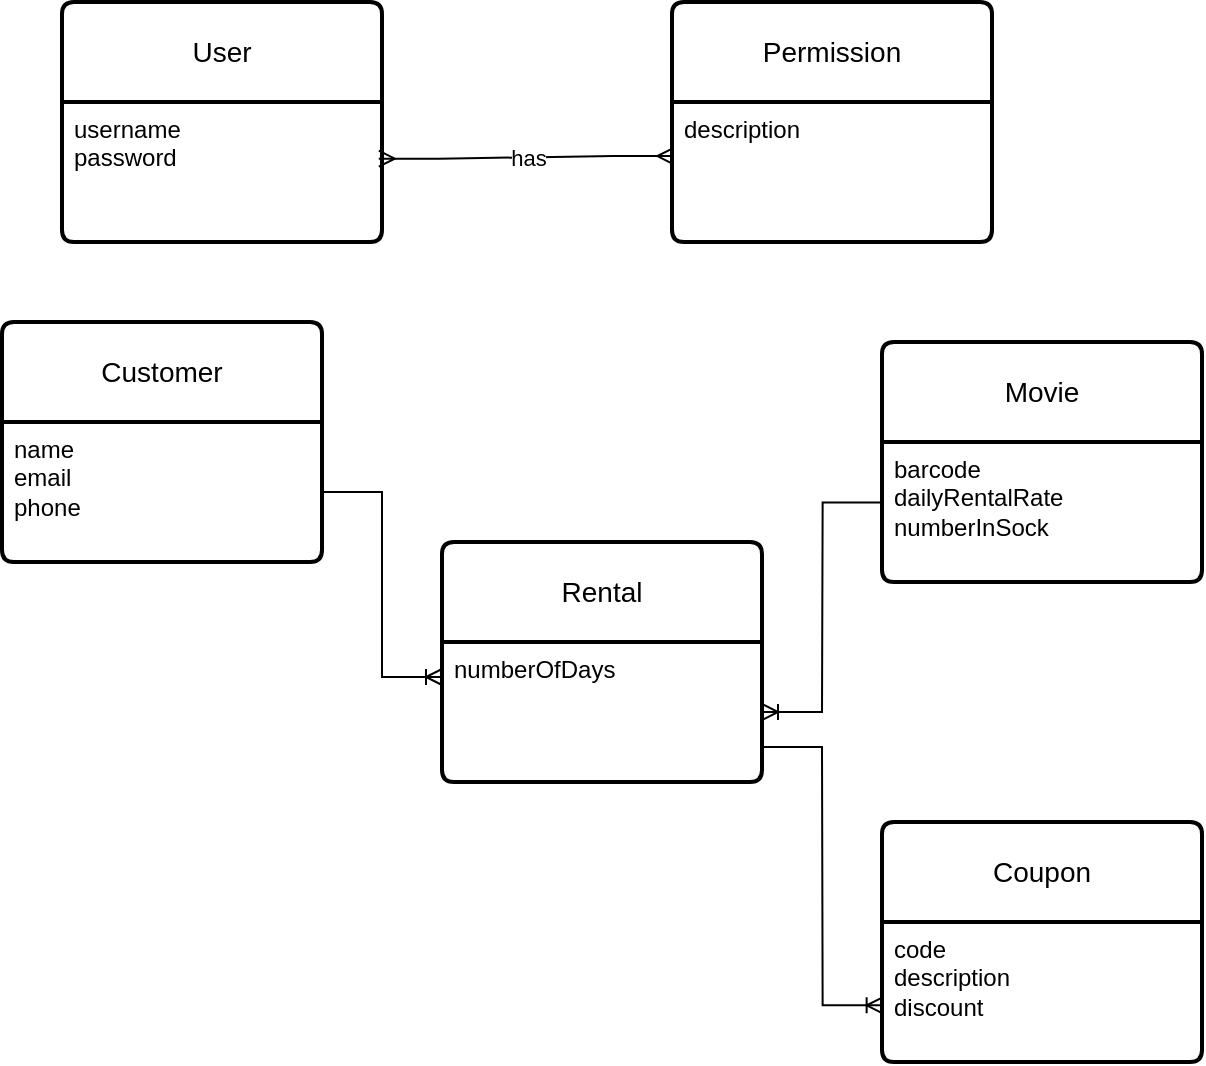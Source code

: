 <mxfile version="24.2.2" type="github">
  <diagram name="Page-1" id="BsvDg4CXBgm8M_UVg2Io">
    <mxGraphModel dx="875" dy="458" grid="1" gridSize="10" guides="1" tooltips="1" connect="1" arrows="1" fold="1" page="1" pageScale="1" pageWidth="850" pageHeight="1100" math="0" shadow="0">
      <root>
        <mxCell id="0" />
        <mxCell id="1" parent="0" />
        <mxCell id="qS8yq6RjLYbwODFNdkms-1" value="User" style="swimlane;childLayout=stackLayout;horizontal=1;startSize=50;horizontalStack=0;rounded=1;fontSize=14;fontStyle=0;strokeWidth=2;resizeParent=0;resizeLast=1;shadow=0;dashed=0;align=center;arcSize=4;whiteSpace=wrap;html=1;" vertex="1" parent="1">
          <mxGeometry x="120" y="340" width="160" height="120" as="geometry" />
        </mxCell>
        <mxCell id="qS8yq6RjLYbwODFNdkms-2" value="username&lt;div&gt;password&lt;/div&gt;" style="align=left;strokeColor=none;fillColor=none;spacingLeft=4;fontSize=12;verticalAlign=top;resizable=0;rotatable=0;part=1;html=1;" vertex="1" parent="qS8yq6RjLYbwODFNdkms-1">
          <mxGeometry y="50" width="160" height="70" as="geometry" />
        </mxCell>
        <mxCell id="qS8yq6RjLYbwODFNdkms-3" value="Permission" style="swimlane;childLayout=stackLayout;horizontal=1;startSize=50;horizontalStack=0;rounded=1;fontSize=14;fontStyle=0;strokeWidth=2;resizeParent=0;resizeLast=1;shadow=0;dashed=0;align=center;arcSize=4;whiteSpace=wrap;html=1;" vertex="1" parent="1">
          <mxGeometry x="425" y="340" width="160" height="120" as="geometry" />
        </mxCell>
        <mxCell id="qS8yq6RjLYbwODFNdkms-4" value="description" style="align=left;strokeColor=none;fillColor=none;spacingLeft=4;fontSize=12;verticalAlign=top;resizable=0;rotatable=0;part=1;html=1;" vertex="1" parent="qS8yq6RjLYbwODFNdkms-3">
          <mxGeometry y="50" width="160" height="70" as="geometry" />
        </mxCell>
        <mxCell id="qS8yq6RjLYbwODFNdkms-8" value="" style="edgeStyle=entityRelationEdgeStyle;fontSize=12;html=1;endArrow=ERmany;startArrow=ERmany;rounded=0;exitX=0.99;exitY=0.405;exitDx=0;exitDy=0;exitPerimeter=0;entryX=0.004;entryY=0.386;entryDx=0;entryDy=0;entryPerimeter=0;" edge="1" parent="1" source="qS8yq6RjLYbwODFNdkms-2" target="qS8yq6RjLYbwODFNdkms-4">
          <mxGeometry width="100" height="100" relative="1" as="geometry">
            <mxPoint x="290" y="410" as="sourcePoint" />
            <mxPoint x="410" y="480" as="targetPoint" />
          </mxGeometry>
        </mxCell>
        <mxCell id="qS8yq6RjLYbwODFNdkms-24" value="has" style="edgeLabel;html=1;align=center;verticalAlign=middle;resizable=0;points=[];" vertex="1" connectable="0" parent="qS8yq6RjLYbwODFNdkms-8">
          <mxGeometry x="0.007" relative="1" as="geometry">
            <mxPoint as="offset" />
          </mxGeometry>
        </mxCell>
        <mxCell id="qS8yq6RjLYbwODFNdkms-9" value="Customer" style="swimlane;childLayout=stackLayout;horizontal=1;startSize=50;horizontalStack=0;rounded=1;fontSize=14;fontStyle=0;strokeWidth=2;resizeParent=0;resizeLast=1;shadow=0;dashed=0;align=center;arcSize=4;whiteSpace=wrap;html=1;" vertex="1" parent="1">
          <mxGeometry x="90" y="500" width="160" height="120" as="geometry" />
        </mxCell>
        <mxCell id="qS8yq6RjLYbwODFNdkms-10" value="name&lt;div&gt;email&lt;/div&gt;&lt;div&gt;phone&lt;/div&gt;" style="align=left;strokeColor=none;fillColor=none;spacingLeft=4;fontSize=12;verticalAlign=top;resizable=0;rotatable=0;part=1;html=1;" vertex="1" parent="qS8yq6RjLYbwODFNdkms-9">
          <mxGeometry y="50" width="160" height="70" as="geometry" />
        </mxCell>
        <mxCell id="qS8yq6RjLYbwODFNdkms-11" value="Movie" style="swimlane;childLayout=stackLayout;horizontal=1;startSize=50;horizontalStack=0;rounded=1;fontSize=14;fontStyle=0;strokeWidth=2;resizeParent=0;resizeLast=1;shadow=0;dashed=0;align=center;arcSize=4;whiteSpace=wrap;html=1;" vertex="1" parent="1">
          <mxGeometry x="530" y="510" width="160" height="120" as="geometry" />
        </mxCell>
        <mxCell id="qS8yq6RjLYbwODFNdkms-12" value="barcode&lt;div&gt;dailyRentalRate&lt;/div&gt;&lt;div&gt;numberInSock&lt;/div&gt;" style="align=left;strokeColor=none;fillColor=none;spacingLeft=4;fontSize=12;verticalAlign=top;resizable=0;rotatable=0;part=1;html=1;" vertex="1" parent="qS8yq6RjLYbwODFNdkms-11">
          <mxGeometry y="50" width="160" height="70" as="geometry" />
        </mxCell>
        <mxCell id="qS8yq6RjLYbwODFNdkms-17" value="Rental" style="swimlane;childLayout=stackLayout;horizontal=1;startSize=50;horizontalStack=0;rounded=1;fontSize=14;fontStyle=0;strokeWidth=2;resizeParent=0;resizeLast=1;shadow=0;dashed=0;align=center;arcSize=4;whiteSpace=wrap;html=1;" vertex="1" parent="1">
          <mxGeometry x="310" y="610" width="160" height="120" as="geometry" />
        </mxCell>
        <mxCell id="qS8yq6RjLYbwODFNdkms-18" value="numberOfDays" style="align=left;strokeColor=none;fillColor=none;spacingLeft=4;fontSize=12;verticalAlign=top;resizable=0;rotatable=0;part=1;html=1;" vertex="1" parent="qS8yq6RjLYbwODFNdkms-17">
          <mxGeometry y="50" width="160" height="70" as="geometry" />
        </mxCell>
        <mxCell id="qS8yq6RjLYbwODFNdkms-19" value="Coupon" style="swimlane;childLayout=stackLayout;horizontal=1;startSize=50;horizontalStack=0;rounded=1;fontSize=14;fontStyle=0;strokeWidth=2;resizeParent=0;resizeLast=1;shadow=0;dashed=0;align=center;arcSize=4;whiteSpace=wrap;html=1;" vertex="1" parent="1">
          <mxGeometry x="530" y="750" width="160" height="120" as="geometry" />
        </mxCell>
        <mxCell id="qS8yq6RjLYbwODFNdkms-20" value="code&lt;div&gt;description&lt;/div&gt;&lt;div&gt;discount&lt;/div&gt;" style="align=left;strokeColor=none;fillColor=none;spacingLeft=4;fontSize=12;verticalAlign=top;resizable=0;rotatable=0;part=1;html=1;" vertex="1" parent="qS8yq6RjLYbwODFNdkms-19">
          <mxGeometry y="50" width="160" height="70" as="geometry" />
        </mxCell>
        <mxCell id="qS8yq6RjLYbwODFNdkms-21" value="" style="edgeStyle=entityRelationEdgeStyle;fontSize=12;html=1;endArrow=ERoneToMany;rounded=0;exitX=1;exitY=0.5;exitDx=0;exitDy=0;entryX=0;entryY=0.25;entryDx=0;entryDy=0;endFill=0;" edge="1" parent="1" source="qS8yq6RjLYbwODFNdkms-10" target="qS8yq6RjLYbwODFNdkms-18">
          <mxGeometry width="100" height="100" relative="1" as="geometry">
            <mxPoint x="200" y="760" as="sourcePoint" />
            <mxPoint x="300" y="660" as="targetPoint" />
          </mxGeometry>
        </mxCell>
        <mxCell id="qS8yq6RjLYbwODFNdkms-22" value="" style="edgeStyle=entityRelationEdgeStyle;fontSize=12;html=1;endArrow=ERoneToMany;rounded=0;entryX=1;entryY=0.5;entryDx=0;entryDy=0;exitX=0.002;exitY=0.433;exitDx=0;exitDy=0;exitPerimeter=0;" edge="1" parent="1" source="qS8yq6RjLYbwODFNdkms-12" target="qS8yq6RjLYbwODFNdkms-18">
          <mxGeometry width="100" height="100" relative="1" as="geometry">
            <mxPoint x="480" y="590" as="sourcePoint" />
            <mxPoint x="520" y="780" as="targetPoint" />
          </mxGeometry>
        </mxCell>
        <mxCell id="qS8yq6RjLYbwODFNdkms-26" value="" style="edgeStyle=entityRelationEdgeStyle;fontSize=12;html=1;endArrow=ERoneToMany;rounded=0;exitX=1;exitY=0.75;exitDx=0;exitDy=0;entryX=0.002;entryY=0.595;entryDx=0;entryDy=0;entryPerimeter=0;" edge="1" parent="1" source="qS8yq6RjLYbwODFNdkms-18" target="qS8yq6RjLYbwODFNdkms-20">
          <mxGeometry width="100" height="100" relative="1" as="geometry">
            <mxPoint x="410" y="900" as="sourcePoint" />
            <mxPoint x="510" y="800" as="targetPoint" />
          </mxGeometry>
        </mxCell>
      </root>
    </mxGraphModel>
  </diagram>
</mxfile>
